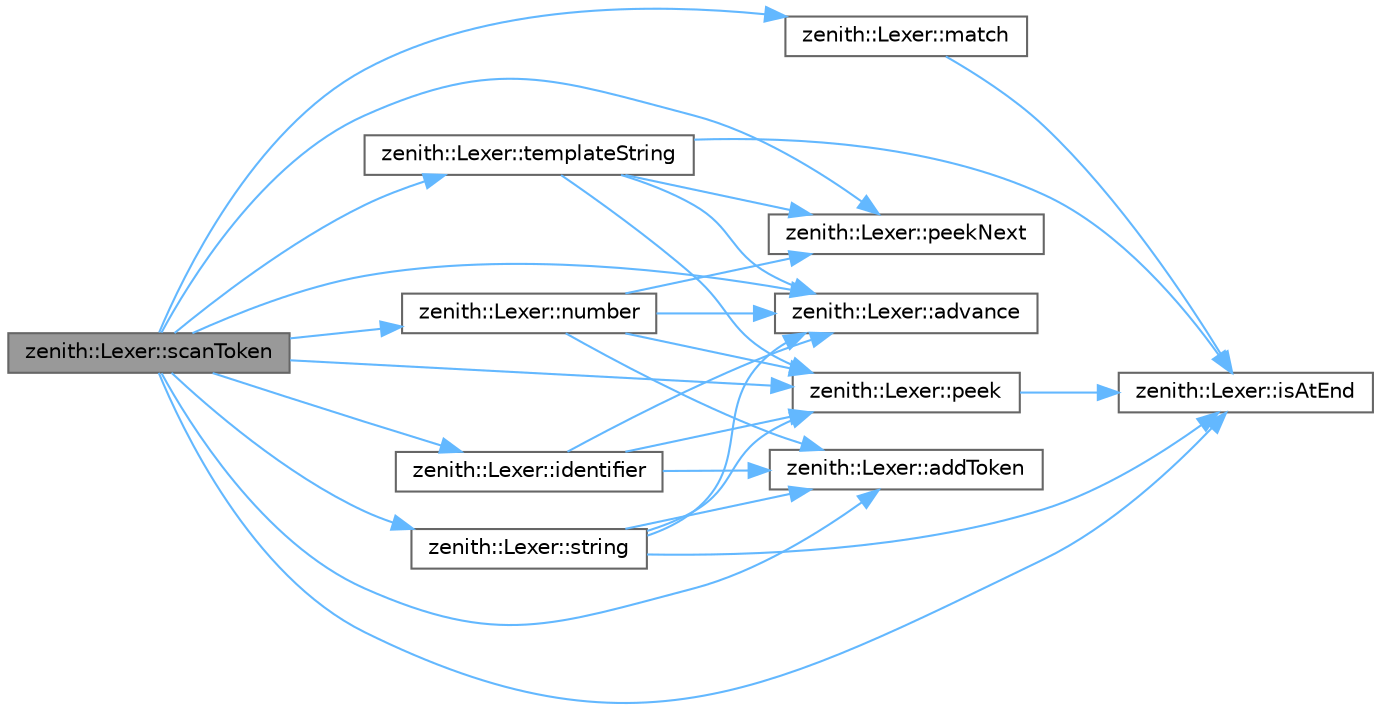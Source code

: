 digraph "zenith::Lexer::scanToken"
{
 // LATEX_PDF_SIZE
  bgcolor="transparent";
  edge [fontname=Helvetica,fontsize=10,labelfontname=Helvetica,labelfontsize=10];
  node [fontname=Helvetica,fontsize=10,shape=box,height=0.2,width=0.4];
  rankdir="LR";
  Node1 [id="Node000001",label="zenith::Lexer::scanToken",height=0.2,width=0.4,color="gray40", fillcolor="grey60", style="filled", fontcolor="black",tooltip=" "];
  Node1 -> Node2 [id="edge1_Node000001_Node000002",color="steelblue1",style="solid",tooltip=" "];
  Node2 [id="Node000002",label="zenith::Lexer::addToken",height=0.2,width=0.4,color="grey40", fillcolor="white", style="filled",URL="$classzenith_1_1_lexer.html#a1c227ceae6e76fbf9fd7b9284a7c95fa",tooltip=" "];
  Node1 -> Node3 [id="edge2_Node000001_Node000003",color="steelblue1",style="solid",tooltip=" "];
  Node3 [id="Node000003",label="zenith::Lexer::advance",height=0.2,width=0.4,color="grey40", fillcolor="white", style="filled",URL="$classzenith_1_1_lexer.html#a462cdbb4a984f06a9b6e39e483255bd5",tooltip=" "];
  Node1 -> Node4 [id="edge3_Node000001_Node000004",color="steelblue1",style="solid",tooltip=" "];
  Node4 [id="Node000004",label="zenith::Lexer::identifier",height=0.2,width=0.4,color="grey40", fillcolor="white", style="filled",URL="$classzenith_1_1_lexer.html#a4e581fa93476a1120e6a923ad480ea68",tooltip=" "];
  Node4 -> Node2 [id="edge4_Node000004_Node000002",color="steelblue1",style="solid",tooltip=" "];
  Node4 -> Node3 [id="edge5_Node000004_Node000003",color="steelblue1",style="solid",tooltip=" "];
  Node4 -> Node5 [id="edge6_Node000004_Node000005",color="steelblue1",style="solid",tooltip=" "];
  Node5 [id="Node000005",label="zenith::Lexer::peek",height=0.2,width=0.4,color="grey40", fillcolor="white", style="filled",URL="$classzenith_1_1_lexer.html#a1b82aee0650781111ad57ddca170ffb2",tooltip=" "];
  Node5 -> Node6 [id="edge7_Node000005_Node000006",color="steelblue1",style="solid",tooltip=" "];
  Node6 [id="Node000006",label="zenith::Lexer::isAtEnd",height=0.2,width=0.4,color="grey40", fillcolor="white", style="filled",URL="$classzenith_1_1_lexer.html#af1a7d77c7a0cadeb27bb0e0d9ecb843b",tooltip=" "];
  Node1 -> Node6 [id="edge8_Node000001_Node000006",color="steelblue1",style="solid",tooltip=" "];
  Node1 -> Node7 [id="edge9_Node000001_Node000007",color="steelblue1",style="solid",tooltip=" "];
  Node7 [id="Node000007",label="zenith::Lexer::match",height=0.2,width=0.4,color="grey40", fillcolor="white", style="filled",URL="$classzenith_1_1_lexer.html#a1ae163f94b38ab0e4c88951e9a810859",tooltip=" "];
  Node7 -> Node6 [id="edge10_Node000007_Node000006",color="steelblue1",style="solid",tooltip=" "];
  Node1 -> Node8 [id="edge11_Node000001_Node000008",color="steelblue1",style="solid",tooltip=" "];
  Node8 [id="Node000008",label="zenith::Lexer::number",height=0.2,width=0.4,color="grey40", fillcolor="white", style="filled",URL="$classzenith_1_1_lexer.html#aee4a903f04ce959ba40ac6edf7692745",tooltip=" "];
  Node8 -> Node2 [id="edge12_Node000008_Node000002",color="steelblue1",style="solid",tooltip=" "];
  Node8 -> Node3 [id="edge13_Node000008_Node000003",color="steelblue1",style="solid",tooltip=" "];
  Node8 -> Node5 [id="edge14_Node000008_Node000005",color="steelblue1",style="solid",tooltip=" "];
  Node8 -> Node9 [id="edge15_Node000008_Node000009",color="steelblue1",style="solid",tooltip=" "];
  Node9 [id="Node000009",label="zenith::Lexer::peekNext",height=0.2,width=0.4,color="grey40", fillcolor="white", style="filled",URL="$classzenith_1_1_lexer.html#adbdb2c0ffedf7ff8bbaf3c039f2493b7",tooltip=" "];
  Node1 -> Node5 [id="edge16_Node000001_Node000005",color="steelblue1",style="solid",tooltip=" "];
  Node1 -> Node9 [id="edge17_Node000001_Node000009",color="steelblue1",style="solid",tooltip=" "];
  Node1 -> Node10 [id="edge18_Node000001_Node000010",color="steelblue1",style="solid",tooltip=" "];
  Node10 [id="Node000010",label="zenith::Lexer::string",height=0.2,width=0.4,color="grey40", fillcolor="white", style="filled",URL="$classzenith_1_1_lexer.html#af6c6653ace16a062fea643dfed9d1766",tooltip=" "];
  Node10 -> Node2 [id="edge19_Node000010_Node000002",color="steelblue1",style="solid",tooltip=" "];
  Node10 -> Node3 [id="edge20_Node000010_Node000003",color="steelblue1",style="solid",tooltip=" "];
  Node10 -> Node6 [id="edge21_Node000010_Node000006",color="steelblue1",style="solid",tooltip=" "];
  Node10 -> Node5 [id="edge22_Node000010_Node000005",color="steelblue1",style="solid",tooltip=" "];
  Node1 -> Node11 [id="edge23_Node000001_Node000011",color="steelblue1",style="solid",tooltip=" "];
  Node11 [id="Node000011",label="zenith::Lexer::templateString",height=0.2,width=0.4,color="grey40", fillcolor="white", style="filled",URL="$classzenith_1_1_lexer.html#a598da944bd2125a0ec2dcd6e882e1de9",tooltip=" "];
  Node11 -> Node3 [id="edge24_Node000011_Node000003",color="steelblue1",style="solid",tooltip=" "];
  Node11 -> Node6 [id="edge25_Node000011_Node000006",color="steelblue1",style="solid",tooltip=" "];
  Node11 -> Node5 [id="edge26_Node000011_Node000005",color="steelblue1",style="solid",tooltip=" "];
  Node11 -> Node9 [id="edge27_Node000011_Node000009",color="steelblue1",style="solid",tooltip=" "];
}
